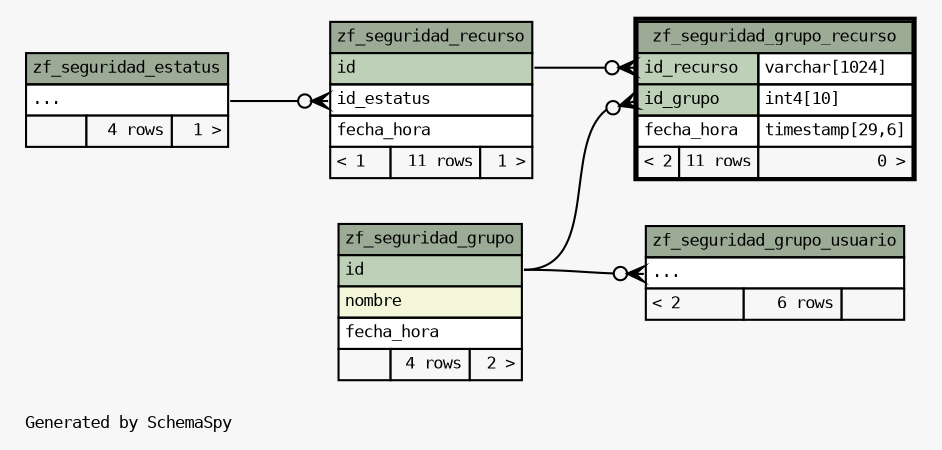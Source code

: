 // dot 2.38.0 on Linux 3.16.0-4-amd64
// SchemaSpy rev 590
digraph "twoDegreesRelationshipsDiagram" {
  graph [
    rankdir="RL"
    bgcolor="#f7f7f7"
    label="\nGenerated by SchemaSpy"
    labeljust="l"
    nodesep="0.18"
    ranksep="0.46"
    fontname="monospace"
    fontsize="8"
  ];
  node [
    fontname="monospace"
    fontsize="8"
    shape="plaintext"
  ];
  edge [
    arrowsize="0.8"
  ];
  "zf_seguridad_grupo_recurso":"id_grupo":w -> "zf_seguridad_grupo":"id":e [arrowhead=none dir=back arrowtail=crowodot];
  "zf_seguridad_grupo_recurso":"id_recurso":w -> "zf_seguridad_recurso":"id":e [arrowhead=none dir=back arrowtail=crowodot];
  "zf_seguridad_grupo_usuario":"elipses":w -> "zf_seguridad_grupo":"id":e [arrowhead=none dir=back arrowtail=crowodot];
  "zf_seguridad_recurso":"id_estatus":w -> "zf_seguridad_estatus":"elipses":e [arrowhead=none dir=back arrowtail=crowodot];
  "zf_seguridad_estatus" [
    label=<
    <TABLE BORDER="0" CELLBORDER="1" CELLSPACING="0" BGCOLOR="#ffffff">
      <TR><TD COLSPAN="3" BGCOLOR="#9bab96" ALIGN="CENTER">zf_seguridad_estatus</TD></TR>
      <TR><TD PORT="elipses" COLSPAN="3" ALIGN="LEFT">...</TD></TR>
      <TR><TD ALIGN="LEFT" BGCOLOR="#f7f7f7">  </TD><TD ALIGN="RIGHT" BGCOLOR="#f7f7f7">4 rows</TD><TD ALIGN="RIGHT" BGCOLOR="#f7f7f7">1 &gt;</TD></TR>
    </TABLE>>
    URL="zf_seguridad_estatus.html"
    tooltip="zf_seguridad_estatus"
  ];
  "zf_seguridad_grupo" [
    label=<
    <TABLE BORDER="0" CELLBORDER="1" CELLSPACING="0" BGCOLOR="#ffffff">
      <TR><TD COLSPAN="3" BGCOLOR="#9bab96" ALIGN="CENTER">zf_seguridad_grupo</TD></TR>
      <TR><TD PORT="id" COLSPAN="3" BGCOLOR="#bed1b8" ALIGN="LEFT">id</TD></TR>
      <TR><TD PORT="nombre" COLSPAN="3" BGCOLOR="#f4f7da" ALIGN="LEFT">nombre</TD></TR>
      <TR><TD PORT="fecha_hora" COLSPAN="3" ALIGN="LEFT">fecha_hora</TD></TR>
      <TR><TD ALIGN="LEFT" BGCOLOR="#f7f7f7">  </TD><TD ALIGN="RIGHT" BGCOLOR="#f7f7f7">4 rows</TD><TD ALIGN="RIGHT" BGCOLOR="#f7f7f7">2 &gt;</TD></TR>
    </TABLE>>
    URL="zf_seguridad_grupo.html"
    tooltip="zf_seguridad_grupo"
  ];
  "zf_seguridad_grupo_recurso" [
    label=<
    <TABLE BORDER="2" CELLBORDER="1" CELLSPACING="0" BGCOLOR="#ffffff">
      <TR><TD COLSPAN="3" BGCOLOR="#9bab96" ALIGN="CENTER">zf_seguridad_grupo_recurso</TD></TR>
      <TR><TD PORT="id_recurso" COLSPAN="2" BGCOLOR="#bed1b8" ALIGN="LEFT">id_recurso</TD><TD PORT="id_recurso.type" ALIGN="LEFT">varchar[1024]</TD></TR>
      <TR><TD PORT="id_grupo" COLSPAN="2" BGCOLOR="#bed1b8" ALIGN="LEFT">id_grupo</TD><TD PORT="id_grupo.type" ALIGN="LEFT">int4[10]</TD></TR>
      <TR><TD PORT="fecha_hora" COLSPAN="2" ALIGN="LEFT">fecha_hora</TD><TD PORT="fecha_hora.type" ALIGN="LEFT">timestamp[29,6]</TD></TR>
      <TR><TD ALIGN="LEFT" BGCOLOR="#f7f7f7">&lt; 2</TD><TD ALIGN="RIGHT" BGCOLOR="#f7f7f7">11 rows</TD><TD ALIGN="RIGHT" BGCOLOR="#f7f7f7">0 &gt;</TD></TR>
    </TABLE>>
    URL="zf_seguridad_grupo_recurso.html"
    tooltip="zf_seguridad_grupo_recurso"
  ];
  "zf_seguridad_grupo_usuario" [
    label=<
    <TABLE BORDER="0" CELLBORDER="1" CELLSPACING="0" BGCOLOR="#ffffff">
      <TR><TD COLSPAN="3" BGCOLOR="#9bab96" ALIGN="CENTER">zf_seguridad_grupo_usuario</TD></TR>
      <TR><TD PORT="elipses" COLSPAN="3" ALIGN="LEFT">...</TD></TR>
      <TR><TD ALIGN="LEFT" BGCOLOR="#f7f7f7">&lt; 2</TD><TD ALIGN="RIGHT" BGCOLOR="#f7f7f7">6 rows</TD><TD ALIGN="RIGHT" BGCOLOR="#f7f7f7">  </TD></TR>
    </TABLE>>
    URL="zf_seguridad_grupo_usuario.html"
    tooltip="zf_seguridad_grupo_usuario"
  ];
  "zf_seguridad_recurso" [
    label=<
    <TABLE BORDER="0" CELLBORDER="1" CELLSPACING="0" BGCOLOR="#ffffff">
      <TR><TD COLSPAN="3" BGCOLOR="#9bab96" ALIGN="CENTER">zf_seguridad_recurso</TD></TR>
      <TR><TD PORT="id" COLSPAN="3" BGCOLOR="#bed1b8" ALIGN="LEFT">id</TD></TR>
      <TR><TD PORT="id_estatus" COLSPAN="3" ALIGN="LEFT">id_estatus</TD></TR>
      <TR><TD PORT="fecha_hora" COLSPAN="3" ALIGN="LEFT">fecha_hora</TD></TR>
      <TR><TD ALIGN="LEFT" BGCOLOR="#f7f7f7">&lt; 1</TD><TD ALIGN="RIGHT" BGCOLOR="#f7f7f7">11 rows</TD><TD ALIGN="RIGHT" BGCOLOR="#f7f7f7">1 &gt;</TD></TR>
    </TABLE>>
    URL="zf_seguridad_recurso.html"
    tooltip="zf_seguridad_recurso"
  ];
}
